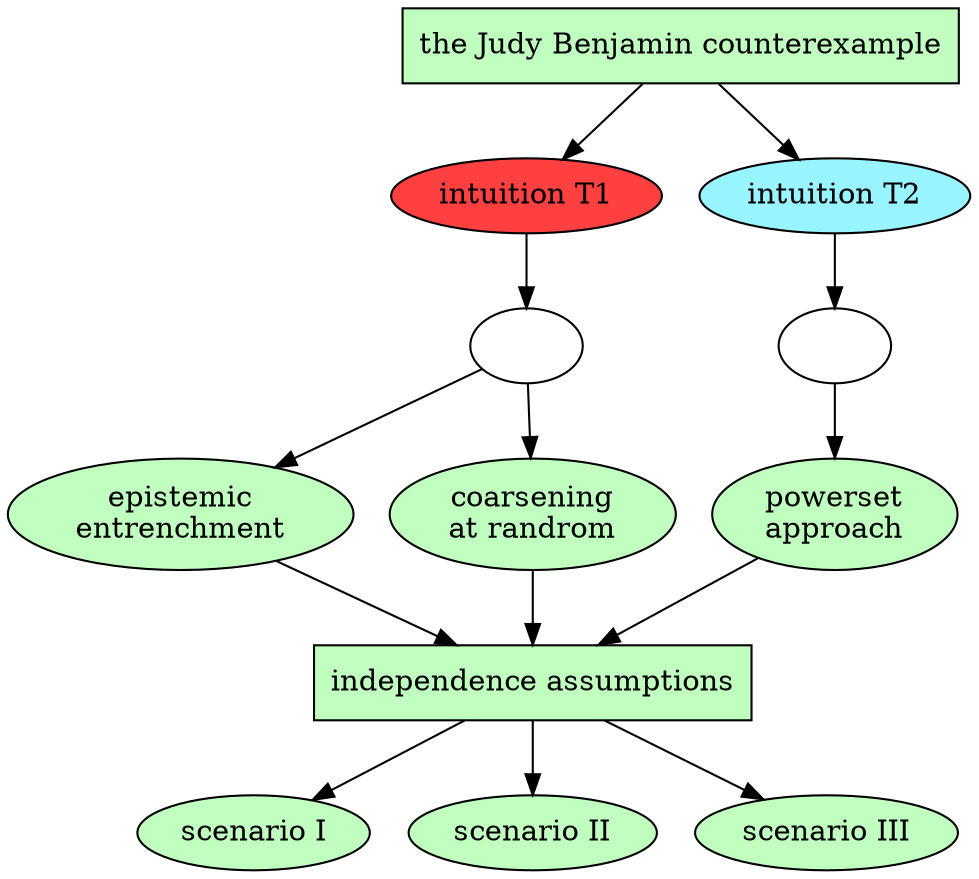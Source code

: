 digraph g {
	concentrate=true;
	ratio=compress;
	g1 -> h1;
	g1 -> h2;
	h1 -> h11;
	h2 -> h22;
	h11 -> i1;
	h11 -> i2;
	h22 -> i3;
	i1 -> j1;
	i2 -> j1;
	i3 -> j1;
	j1 -> k1;
	j1 -> k2;
	j1 -> k3;
	
	// e4 -> r5 [color="white"];
	// r3 [label="rigid measuring rods and uniform\nclocks are stipulated as\nindependent facts"];
	// e2 [label="",shape="diamond"];
	// e4 [label="Einstein's GTR (e.g. perihelion\nof Mercury)",shape="box"];
	g1 [label="the Judy Benjamin counterexample",shape="box",style="filled",fillcolor="darkseagreen1"];
	h1 [label="intuition T1",style="filled",fillcolor="brown1"];
	h2 [label="intuition T2",style="filled",fillcolor="cadetblue1"];
	h11 [label="",image="zeroone-unif-1.jpg"];
	h22 [label="",image="zeroone-mxnt-1.jpg"];
	i1 [label="epistemic\nentrenchment",style="filled",fillcolor="darkseagreen1"];
	i2 [label="coarsening\nat randrom",style="filled",fillcolor="darkseagreen1"];
	i3 [label="powerset\napproach",style="filled",fillcolor="darkseagreen1"];
	j1 [label="independence assumptions",shape="box",style="filled",fillcolor="darkseagreen1"];
	k1 [label="scenario I",style="filled",fillcolor="darkseagreen1"];
	k2 [label="scenario II",style="filled",fillcolor="darkseagreen1"];
	k3 [label="scenario III",style="filled",fillcolor="darkseagreen1"];
}